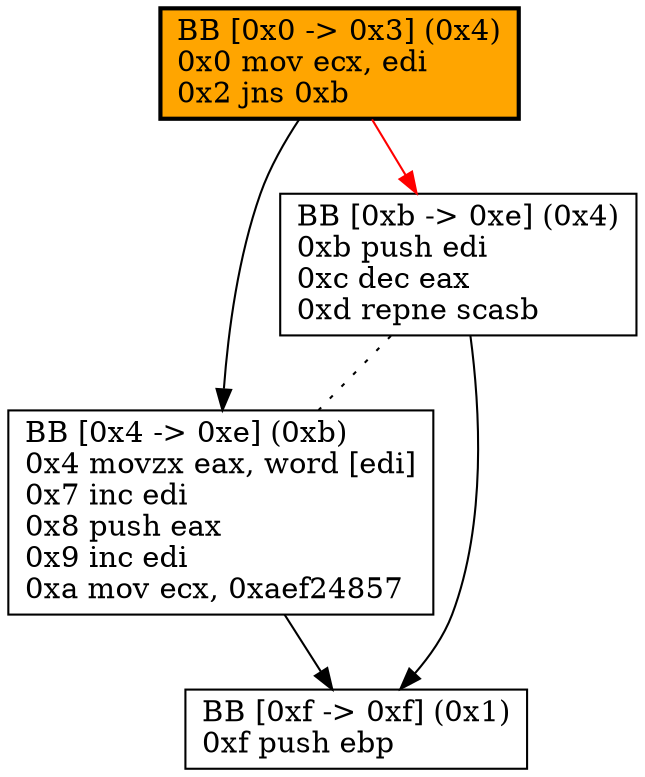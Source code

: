 digraph G {
labeljust=r
"0xb" [labeljust=r,label="BB [0xb -> 0xe] (0x4)\l0xb push edi\l0xc dec eax\l0xd repne scasb\l", shape=box, style="filled", fillcolor=white]
"0x0" [label="BB [0x0 -> 0x3] (0x4)\l0x0 mov ecx, edi\l0x2 jns 0xb\l", shape=box, style="bold, filled", fillcolor="orange"]
"0x4" [labeljust=r,label="BB [0x4 -> 0xe] (0xb)\l0x4 movzx eax, word [edi]\l0x7 inc edi\l0x8 push eax\l0x9 inc edi\l0xa mov ecx, 0xaef24857\l", shape=box, style="filled", fillcolor=white]
"0xf" [labeljust=r,label="BB [0xf -> 0xf] (0x1)\l0xf push ebp\l", shape=box, style="filled", fillcolor=white]
"0xb" -> "0x4" [style=dotted,arrowhead=none,color=black]
"0xb" -> "0xf" [color=black]
"0x0" -> "0xb" [color=red]
"0x0" -> "0x4" [color=black]
"0x4" -> "0xf" [color=black]
}
